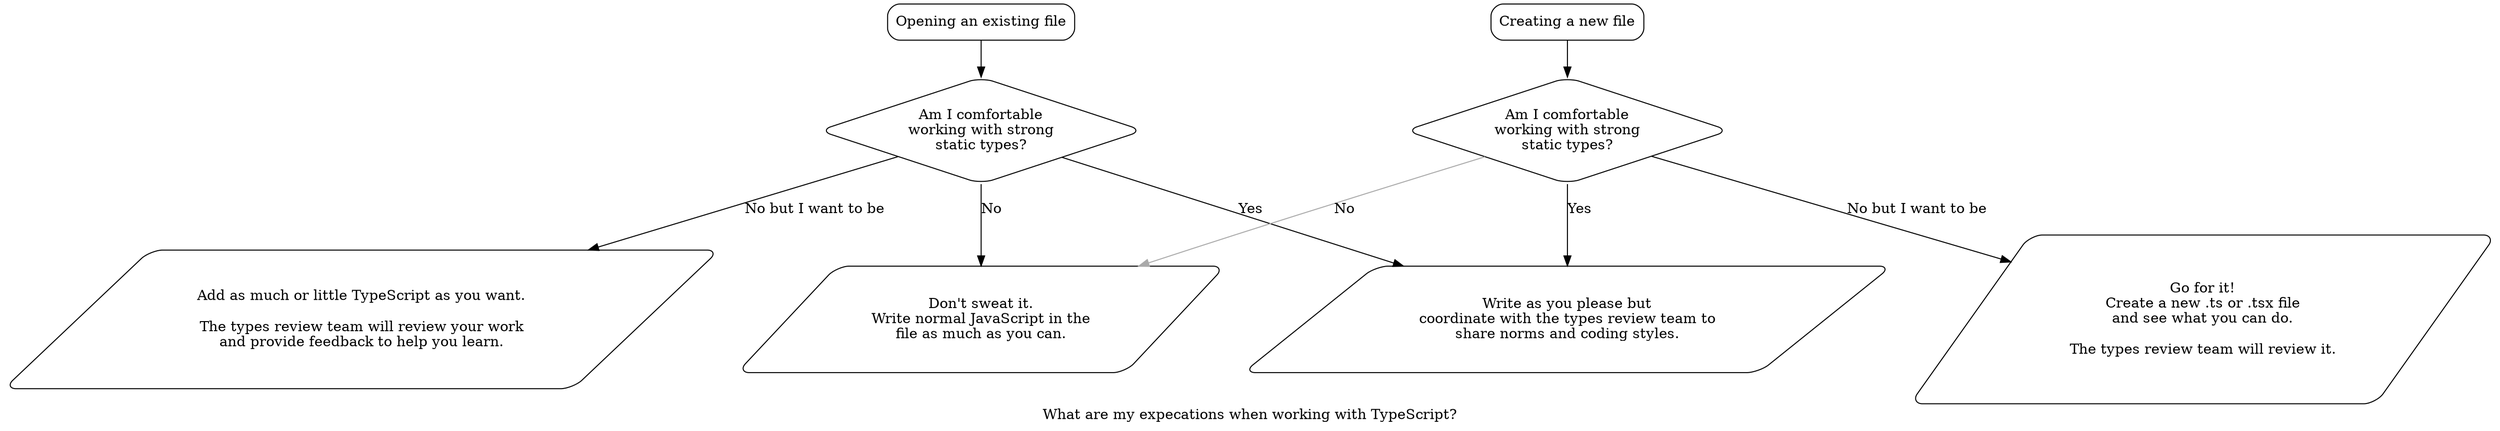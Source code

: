 digraph {
	label="What are my expecations when working with TypeScript?";

    node[shape="box", style="rounded"]
        existing_file; new_file;

    node[shape="diamond"]
        am_comfortable; am_comfortable_;

    node[shape="parallelogram"]
        no_types; learning; learning_; love_types;

    existing_file -> am_comfortable;

    am_comfortable -> no_types[label="No"];
    am_comfortable -> learning[label="No but I want to be"];
    am_comfortable -> love_types[label="Yes"];

    existing_file[label="Opening an existing file"];
    am_comfortable[label="Am I comfortable\nworking with strong\nstatic types?"];
    no_types[label="Don't sweat it.\nWrite normal JavaScript in the\nfile as much as you can."];
    learning[label="Add as much or little TypeScript as you want.\n\nThe types review team will review your work\nand provide feedback to help you learn."];
    love_types[label="Write as you please but\ncoordinate with the types review team to\nshare norms and coding styles."];

    new_file -> am_comfortable_;

    am_comfortable_ -> no_types[label="No", color="#aaaaaa"];
    am_comfortable_ -> learning_[label="No but I want to be"];
    am_comfortable_ -> love_types[label="Yes"];

    new_file[label="Creating a new file"];
    am_comfortable_[label="Am I comfortable\nworking with strong\nstatic types?"];
    learning_[label="Go for it!\nCreate a new .ts or .tsx file\nand see what you can do.\n\nThe types review team will review it."];
}
